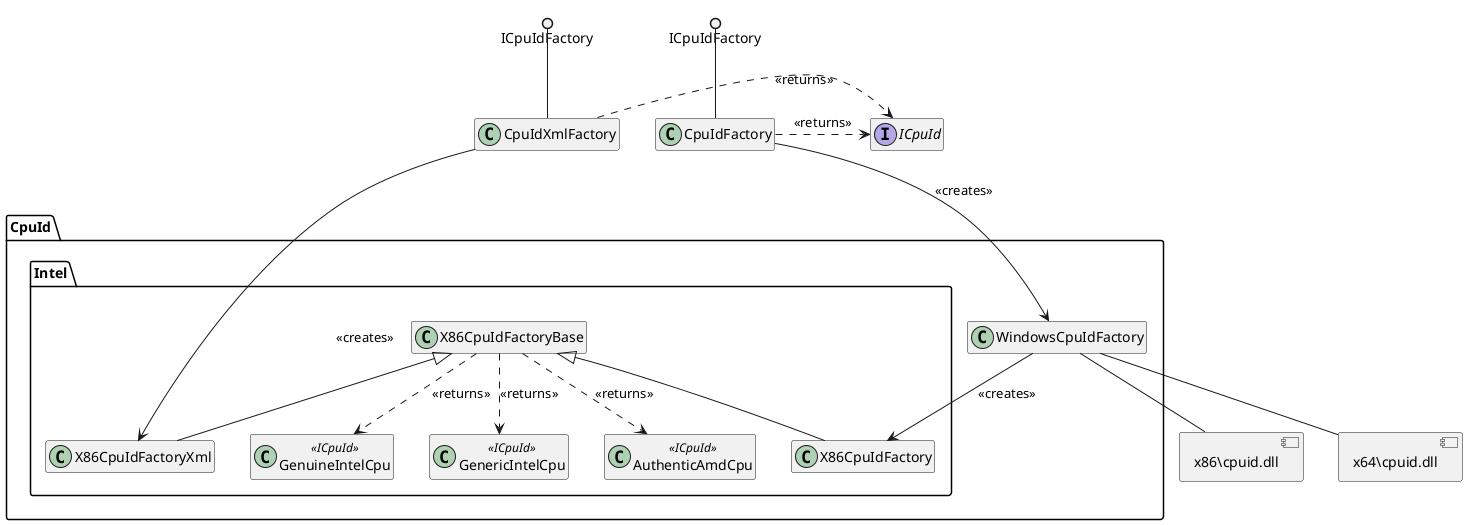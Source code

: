 @startuml CpuIdFactory
allowmixing
hide empty members

enum CpuVendor
hide CpuVendor

'interface ICpuIdFactory { }
interface ICpuId { }
'hide ICpuIdFactory
'hide ICpuId

'ICpuIdFactory .. ICpuId : <<returns>>

class CpuIdXmlFactory { }
class CpuIdFactory { }

component [x86\\cpuid.dll] as x86cpuidwin
component [x64\\cpuid.dll] as x64cpuidwin

ICpuIdFactory ()-- CpuIdXmlFactory
ICpuIdFactory ()-- CpuIdFactory

namespace CpuId {
    class WindowsCpuIdFactory { }

    namespace CpuId.Intel {
        class X86CpuIdFactoryBase { }
        class X86CpuIdFactory { }
        class X86CpuIdFactoryXml { }

        class GenuineIntelCpu <<ICpuId>> { }
        class GenericIntelCpu <<ICpuId>> { }
        class AuthenticAmdCpu <<ICpuId>> { }
    }
}

CpuId.Intel.X86CpuIdFactoryBase <|-- CpuId.Intel.X86CpuIdFactory

CpuIdFactory --> CpuId.WindowsCpuIdFactory : <<creates>>
CpuIdFactory .> ICpuId : <<returns>>

CpuId.WindowsCpuIdFactory --> CpuId.Intel.X86CpuIdFactory : <<creates>>
CpuId.WindowsCpuIdFactory -- x86cpuidwin
CpuId.WindowsCpuIdFactory -- x64cpuidwin

CpuId.Intel.X86CpuIdFactoryBase ..> CpuId.Intel.GenuineIntelCpu : <<returns>>
CpuId.Intel.X86CpuIdFactoryBase ..> CpuId.Intel.GenericIntelCpu : <<returns>>
CpuId.Intel.X86CpuIdFactoryBase ..> CpuId.Intel.AuthenticAmdCpu : <<returns>>

CpuIdXmlFactory --> CpuId.Intel.X86CpuIdFactoryXml : <<creates>>
CpuIdXmlFactory .> ICpuId : <<returns>>
CpuId.Intel.X86CpuIdFactoryBase <|-- CpuId.Intel.X86CpuIdFactoryXml
@enduml
